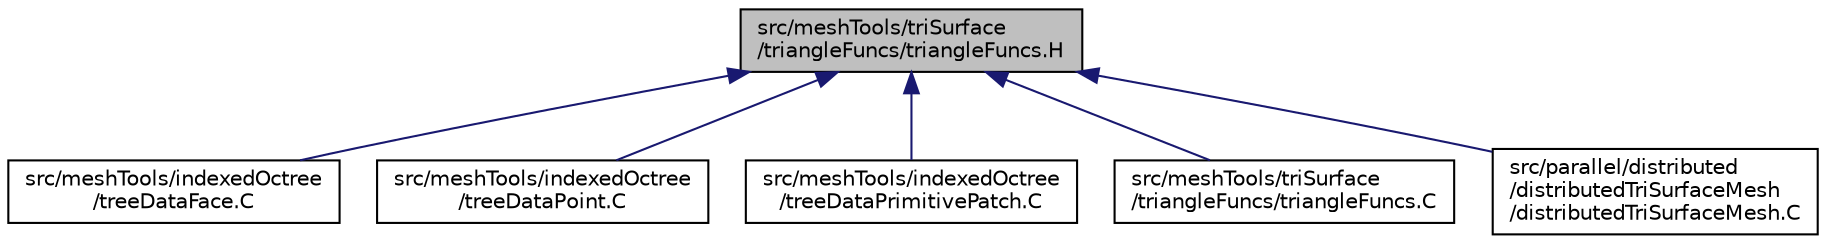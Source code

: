 digraph "src/meshTools/triSurface/triangleFuncs/triangleFuncs.H"
{
  bgcolor="transparent";
  edge [fontname="Helvetica",fontsize="10",labelfontname="Helvetica",labelfontsize="10"];
  node [fontname="Helvetica",fontsize="10",shape=record];
  Node1 [label="src/meshTools/triSurface\l/triangleFuncs/triangleFuncs.H",height=0.2,width=0.4,color="black", fillcolor="grey75", style="filled", fontcolor="black"];
  Node1 -> Node2 [dir="back",color="midnightblue",fontsize="10",style="solid",fontname="Helvetica"];
  Node2 [label="src/meshTools/indexedOctree\l/treeDataFace.C",height=0.2,width=0.4,color="black",URL="$a07445.html"];
  Node1 -> Node3 [dir="back",color="midnightblue",fontsize="10",style="solid",fontname="Helvetica"];
  Node3 [label="src/meshTools/indexedOctree\l/treeDataPoint.C",height=0.2,width=0.4,color="black",URL="$a07447.html"];
  Node1 -> Node4 [dir="back",color="midnightblue",fontsize="10",style="solid",fontname="Helvetica"];
  Node4 [label="src/meshTools/indexedOctree\l/treeDataPrimitivePatch.C",height=0.2,width=0.4,color="black",URL="$a07449.html"];
  Node1 -> Node5 [dir="back",color="midnightblue",fontsize="10",style="solid",fontname="Helvetica"];
  Node5 [label="src/meshTools/triSurface\l/triangleFuncs/triangleFuncs.C",height=0.2,width=0.4,color="black",URL="$a07671.html"];
  Node1 -> Node6 [dir="back",color="midnightblue",fontsize="10",style="solid",fontname="Helvetica"];
  Node6 [label="src/parallel/distributed\l/distributedTriSurfaceMesh\l/distributedTriSurfaceMesh.C",height=0.2,width=0.4,color="black",URL="$a09347.html"];
}
